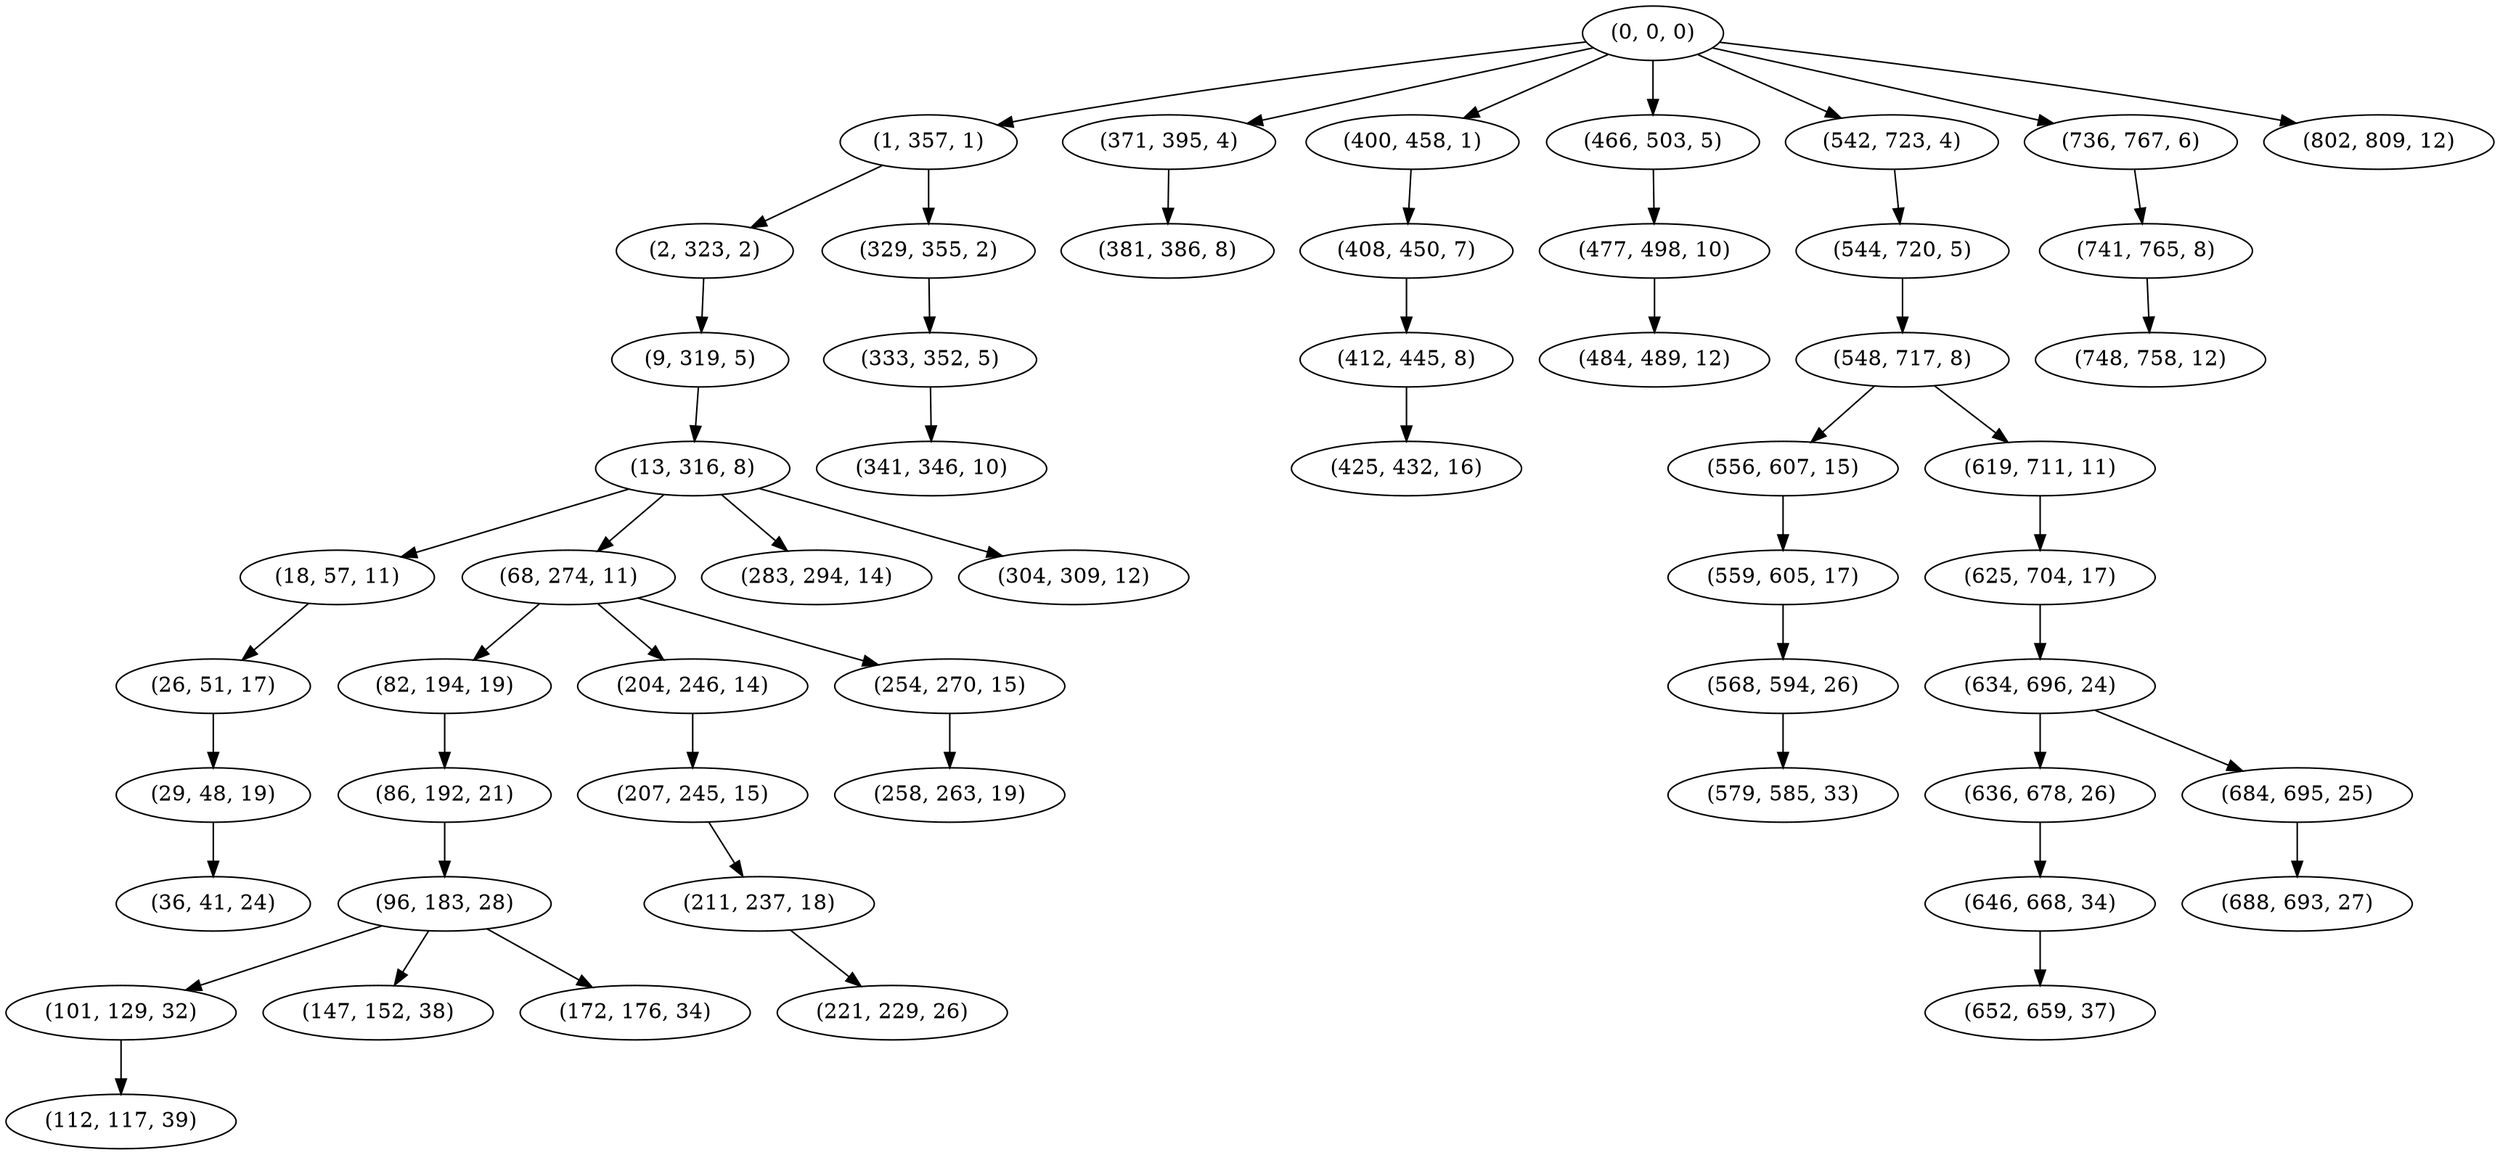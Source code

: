 digraph tree {
    "(0, 0, 0)";
    "(1, 357, 1)";
    "(2, 323, 2)";
    "(9, 319, 5)";
    "(13, 316, 8)";
    "(18, 57, 11)";
    "(26, 51, 17)";
    "(29, 48, 19)";
    "(36, 41, 24)";
    "(68, 274, 11)";
    "(82, 194, 19)";
    "(86, 192, 21)";
    "(96, 183, 28)";
    "(101, 129, 32)";
    "(112, 117, 39)";
    "(147, 152, 38)";
    "(172, 176, 34)";
    "(204, 246, 14)";
    "(207, 245, 15)";
    "(211, 237, 18)";
    "(221, 229, 26)";
    "(254, 270, 15)";
    "(258, 263, 19)";
    "(283, 294, 14)";
    "(304, 309, 12)";
    "(329, 355, 2)";
    "(333, 352, 5)";
    "(341, 346, 10)";
    "(371, 395, 4)";
    "(381, 386, 8)";
    "(400, 458, 1)";
    "(408, 450, 7)";
    "(412, 445, 8)";
    "(425, 432, 16)";
    "(466, 503, 5)";
    "(477, 498, 10)";
    "(484, 489, 12)";
    "(542, 723, 4)";
    "(544, 720, 5)";
    "(548, 717, 8)";
    "(556, 607, 15)";
    "(559, 605, 17)";
    "(568, 594, 26)";
    "(579, 585, 33)";
    "(619, 711, 11)";
    "(625, 704, 17)";
    "(634, 696, 24)";
    "(636, 678, 26)";
    "(646, 668, 34)";
    "(652, 659, 37)";
    "(684, 695, 25)";
    "(688, 693, 27)";
    "(736, 767, 6)";
    "(741, 765, 8)";
    "(748, 758, 12)";
    "(802, 809, 12)";
    "(0, 0, 0)" -> "(1, 357, 1)";
    "(0, 0, 0)" -> "(371, 395, 4)";
    "(0, 0, 0)" -> "(400, 458, 1)";
    "(0, 0, 0)" -> "(466, 503, 5)";
    "(0, 0, 0)" -> "(542, 723, 4)";
    "(0, 0, 0)" -> "(736, 767, 6)";
    "(0, 0, 0)" -> "(802, 809, 12)";
    "(1, 357, 1)" -> "(2, 323, 2)";
    "(1, 357, 1)" -> "(329, 355, 2)";
    "(2, 323, 2)" -> "(9, 319, 5)";
    "(9, 319, 5)" -> "(13, 316, 8)";
    "(13, 316, 8)" -> "(18, 57, 11)";
    "(13, 316, 8)" -> "(68, 274, 11)";
    "(13, 316, 8)" -> "(283, 294, 14)";
    "(13, 316, 8)" -> "(304, 309, 12)";
    "(18, 57, 11)" -> "(26, 51, 17)";
    "(26, 51, 17)" -> "(29, 48, 19)";
    "(29, 48, 19)" -> "(36, 41, 24)";
    "(68, 274, 11)" -> "(82, 194, 19)";
    "(68, 274, 11)" -> "(204, 246, 14)";
    "(68, 274, 11)" -> "(254, 270, 15)";
    "(82, 194, 19)" -> "(86, 192, 21)";
    "(86, 192, 21)" -> "(96, 183, 28)";
    "(96, 183, 28)" -> "(101, 129, 32)";
    "(96, 183, 28)" -> "(147, 152, 38)";
    "(96, 183, 28)" -> "(172, 176, 34)";
    "(101, 129, 32)" -> "(112, 117, 39)";
    "(204, 246, 14)" -> "(207, 245, 15)";
    "(207, 245, 15)" -> "(211, 237, 18)";
    "(211, 237, 18)" -> "(221, 229, 26)";
    "(254, 270, 15)" -> "(258, 263, 19)";
    "(329, 355, 2)" -> "(333, 352, 5)";
    "(333, 352, 5)" -> "(341, 346, 10)";
    "(371, 395, 4)" -> "(381, 386, 8)";
    "(400, 458, 1)" -> "(408, 450, 7)";
    "(408, 450, 7)" -> "(412, 445, 8)";
    "(412, 445, 8)" -> "(425, 432, 16)";
    "(466, 503, 5)" -> "(477, 498, 10)";
    "(477, 498, 10)" -> "(484, 489, 12)";
    "(542, 723, 4)" -> "(544, 720, 5)";
    "(544, 720, 5)" -> "(548, 717, 8)";
    "(548, 717, 8)" -> "(556, 607, 15)";
    "(548, 717, 8)" -> "(619, 711, 11)";
    "(556, 607, 15)" -> "(559, 605, 17)";
    "(559, 605, 17)" -> "(568, 594, 26)";
    "(568, 594, 26)" -> "(579, 585, 33)";
    "(619, 711, 11)" -> "(625, 704, 17)";
    "(625, 704, 17)" -> "(634, 696, 24)";
    "(634, 696, 24)" -> "(636, 678, 26)";
    "(634, 696, 24)" -> "(684, 695, 25)";
    "(636, 678, 26)" -> "(646, 668, 34)";
    "(646, 668, 34)" -> "(652, 659, 37)";
    "(684, 695, 25)" -> "(688, 693, 27)";
    "(736, 767, 6)" -> "(741, 765, 8)";
    "(741, 765, 8)" -> "(748, 758, 12)";
}
